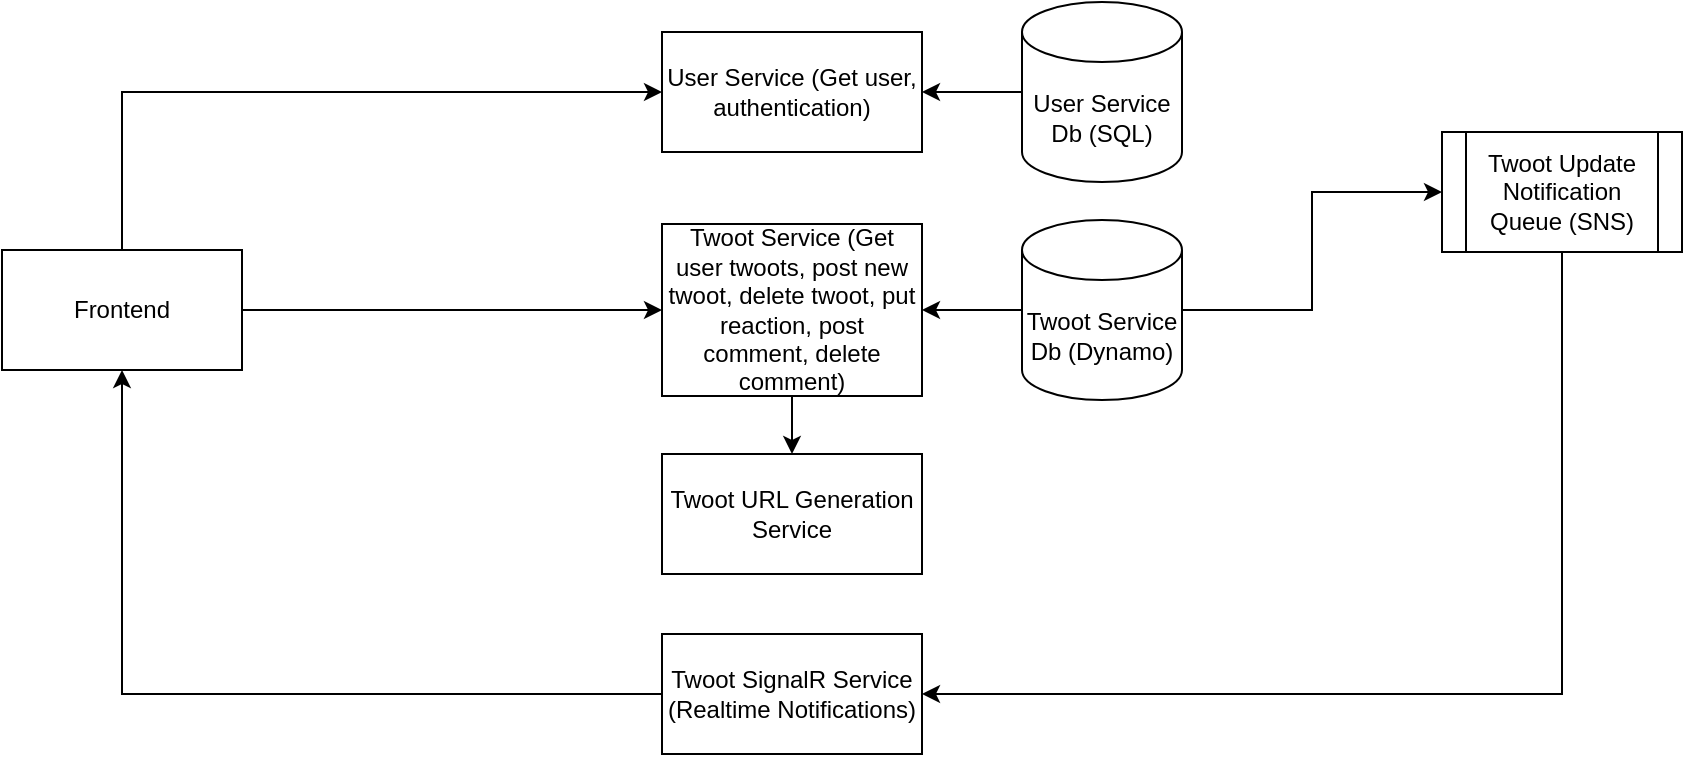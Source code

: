 <mxfile version="14.4.2" type="device"><diagram id="VA6D0ICM7S9oT6VzHzVG" name="Page-1"><mxGraphModel dx="1426" dy="720" grid="1" gridSize="10" guides="1" tooltips="1" connect="1" arrows="1" fold="1" page="1" pageScale="1" pageWidth="1169" pageHeight="827" math="0" shadow="0"><root><mxCell id="0"/><mxCell id="1" parent="0"/><mxCell id="_6yv-54u-0dKqLTVh-iW-1" value="User Service (Get user, authentication)" style="rounded=0;whiteSpace=wrap;html=1;" vertex="1" parent="1"><mxGeometry x="520" y="149" width="130" height="60" as="geometry"/></mxCell><mxCell id="_6yv-54u-0dKqLTVh-iW-7" style="edgeStyle=orthogonalEdgeStyle;rounded=0;orthogonalLoop=1;jettySize=auto;html=1;exitX=0;exitY=0.5;exitDx=0;exitDy=0;exitPerimeter=0;" edge="1" parent="1" source="_6yv-54u-0dKqLTVh-iW-2" target="_6yv-54u-0dKqLTVh-iW-1"><mxGeometry relative="1" as="geometry"/></mxCell><mxCell id="_6yv-54u-0dKqLTVh-iW-2" value="User Service Db (SQL)" style="shape=cylinder3;whiteSpace=wrap;html=1;boundedLbl=1;backgroundOutline=1;size=15;" vertex="1" parent="1"><mxGeometry x="700" y="134" width="80" height="90" as="geometry"/></mxCell><mxCell id="_6yv-54u-0dKqLTVh-iW-21" style="edgeStyle=orthogonalEdgeStyle;rounded=0;orthogonalLoop=1;jettySize=auto;html=1;exitX=0.5;exitY=1;exitDx=0;exitDy=0;entryX=0.5;entryY=0;entryDx=0;entryDy=0;" edge="1" parent="1" source="_6yv-54u-0dKqLTVh-iW-3" target="_6yv-54u-0dKqLTVh-iW-20"><mxGeometry relative="1" as="geometry"/></mxCell><mxCell id="_6yv-54u-0dKqLTVh-iW-3" value="Twoot Service (Get user twoots, post new twoot, delete twoot, put reaction, post comment, delete comment)" style="rounded=0;whiteSpace=wrap;html=1;" vertex="1" parent="1"><mxGeometry x="520" y="245" width="130" height="86" as="geometry"/></mxCell><mxCell id="_6yv-54u-0dKqLTVh-iW-9" style="edgeStyle=orthogonalEdgeStyle;rounded=0;orthogonalLoop=1;jettySize=auto;html=1;exitX=0;exitY=0.5;exitDx=0;exitDy=0;exitPerimeter=0;entryX=1;entryY=0.5;entryDx=0;entryDy=0;" edge="1" parent="1" source="_6yv-54u-0dKqLTVh-iW-4" target="_6yv-54u-0dKqLTVh-iW-3"><mxGeometry relative="1" as="geometry"/></mxCell><mxCell id="_6yv-54u-0dKqLTVh-iW-14" style="edgeStyle=orthogonalEdgeStyle;rounded=0;orthogonalLoop=1;jettySize=auto;html=1;exitX=1;exitY=0.5;exitDx=0;exitDy=0;exitPerimeter=0;entryX=0;entryY=0.5;entryDx=0;entryDy=0;" edge="1" parent="1" source="_6yv-54u-0dKqLTVh-iW-4" target="_6yv-54u-0dKqLTVh-iW-12"><mxGeometry relative="1" as="geometry"/></mxCell><mxCell id="_6yv-54u-0dKqLTVh-iW-4" value="Twoot Service Db (Dynamo)" style="shape=cylinder3;whiteSpace=wrap;html=1;boundedLbl=1;backgroundOutline=1;size=15;" vertex="1" parent="1"><mxGeometry x="700" y="243" width="80" height="90" as="geometry"/></mxCell><mxCell id="_6yv-54u-0dKqLTVh-iW-19" style="edgeStyle=orthogonalEdgeStyle;rounded=0;orthogonalLoop=1;jettySize=auto;html=1;exitX=0;exitY=0.5;exitDx=0;exitDy=0;entryX=0.5;entryY=1;entryDx=0;entryDy=0;" edge="1" parent="1" source="_6yv-54u-0dKqLTVh-iW-11" target="_6yv-54u-0dKqLTVh-iW-16"><mxGeometry relative="1" as="geometry"/></mxCell><mxCell id="_6yv-54u-0dKqLTVh-iW-11" value="Twoot SignalR Service (Realtime Notifications)" style="whiteSpace=wrap;html=1;" vertex="1" parent="1"><mxGeometry x="520" y="450" width="130" height="60" as="geometry"/></mxCell><mxCell id="_6yv-54u-0dKqLTVh-iW-15" style="edgeStyle=orthogonalEdgeStyle;rounded=0;orthogonalLoop=1;jettySize=auto;html=1;exitX=0.5;exitY=1;exitDx=0;exitDy=0;entryX=1;entryY=0.5;entryDx=0;entryDy=0;" edge="1" parent="1" source="_6yv-54u-0dKqLTVh-iW-12" target="_6yv-54u-0dKqLTVh-iW-11"><mxGeometry relative="1" as="geometry"/></mxCell><mxCell id="_6yv-54u-0dKqLTVh-iW-12" value="Twoot Update Notification Queue (SNS)" style="shape=process;whiteSpace=wrap;html=1;backgroundOutline=1;" vertex="1" parent="1"><mxGeometry x="910" y="199" width="120" height="60" as="geometry"/></mxCell><mxCell id="_6yv-54u-0dKqLTVh-iW-17" style="edgeStyle=orthogonalEdgeStyle;rounded=0;orthogonalLoop=1;jettySize=auto;html=1;exitX=0.5;exitY=0;exitDx=0;exitDy=0;entryX=0;entryY=0.5;entryDx=0;entryDy=0;" edge="1" parent="1" source="_6yv-54u-0dKqLTVh-iW-16" target="_6yv-54u-0dKqLTVh-iW-1"><mxGeometry relative="1" as="geometry"/></mxCell><mxCell id="_6yv-54u-0dKqLTVh-iW-18" style="edgeStyle=orthogonalEdgeStyle;rounded=0;orthogonalLoop=1;jettySize=auto;html=1;exitX=1;exitY=0.5;exitDx=0;exitDy=0;entryX=0;entryY=0.5;entryDx=0;entryDy=0;" edge="1" parent="1" source="_6yv-54u-0dKqLTVh-iW-16" target="_6yv-54u-0dKqLTVh-iW-3"><mxGeometry relative="1" as="geometry"/></mxCell><mxCell id="_6yv-54u-0dKqLTVh-iW-16" value="Frontend" style="whiteSpace=wrap;html=1;" vertex="1" parent="1"><mxGeometry x="190" y="258" width="120" height="60" as="geometry"/></mxCell><mxCell id="_6yv-54u-0dKqLTVh-iW-20" value="Twoot URL Generation Service" style="whiteSpace=wrap;html=1;" vertex="1" parent="1"><mxGeometry x="520" y="360" width="130" height="60" as="geometry"/></mxCell></root></mxGraphModel></diagram></mxfile>